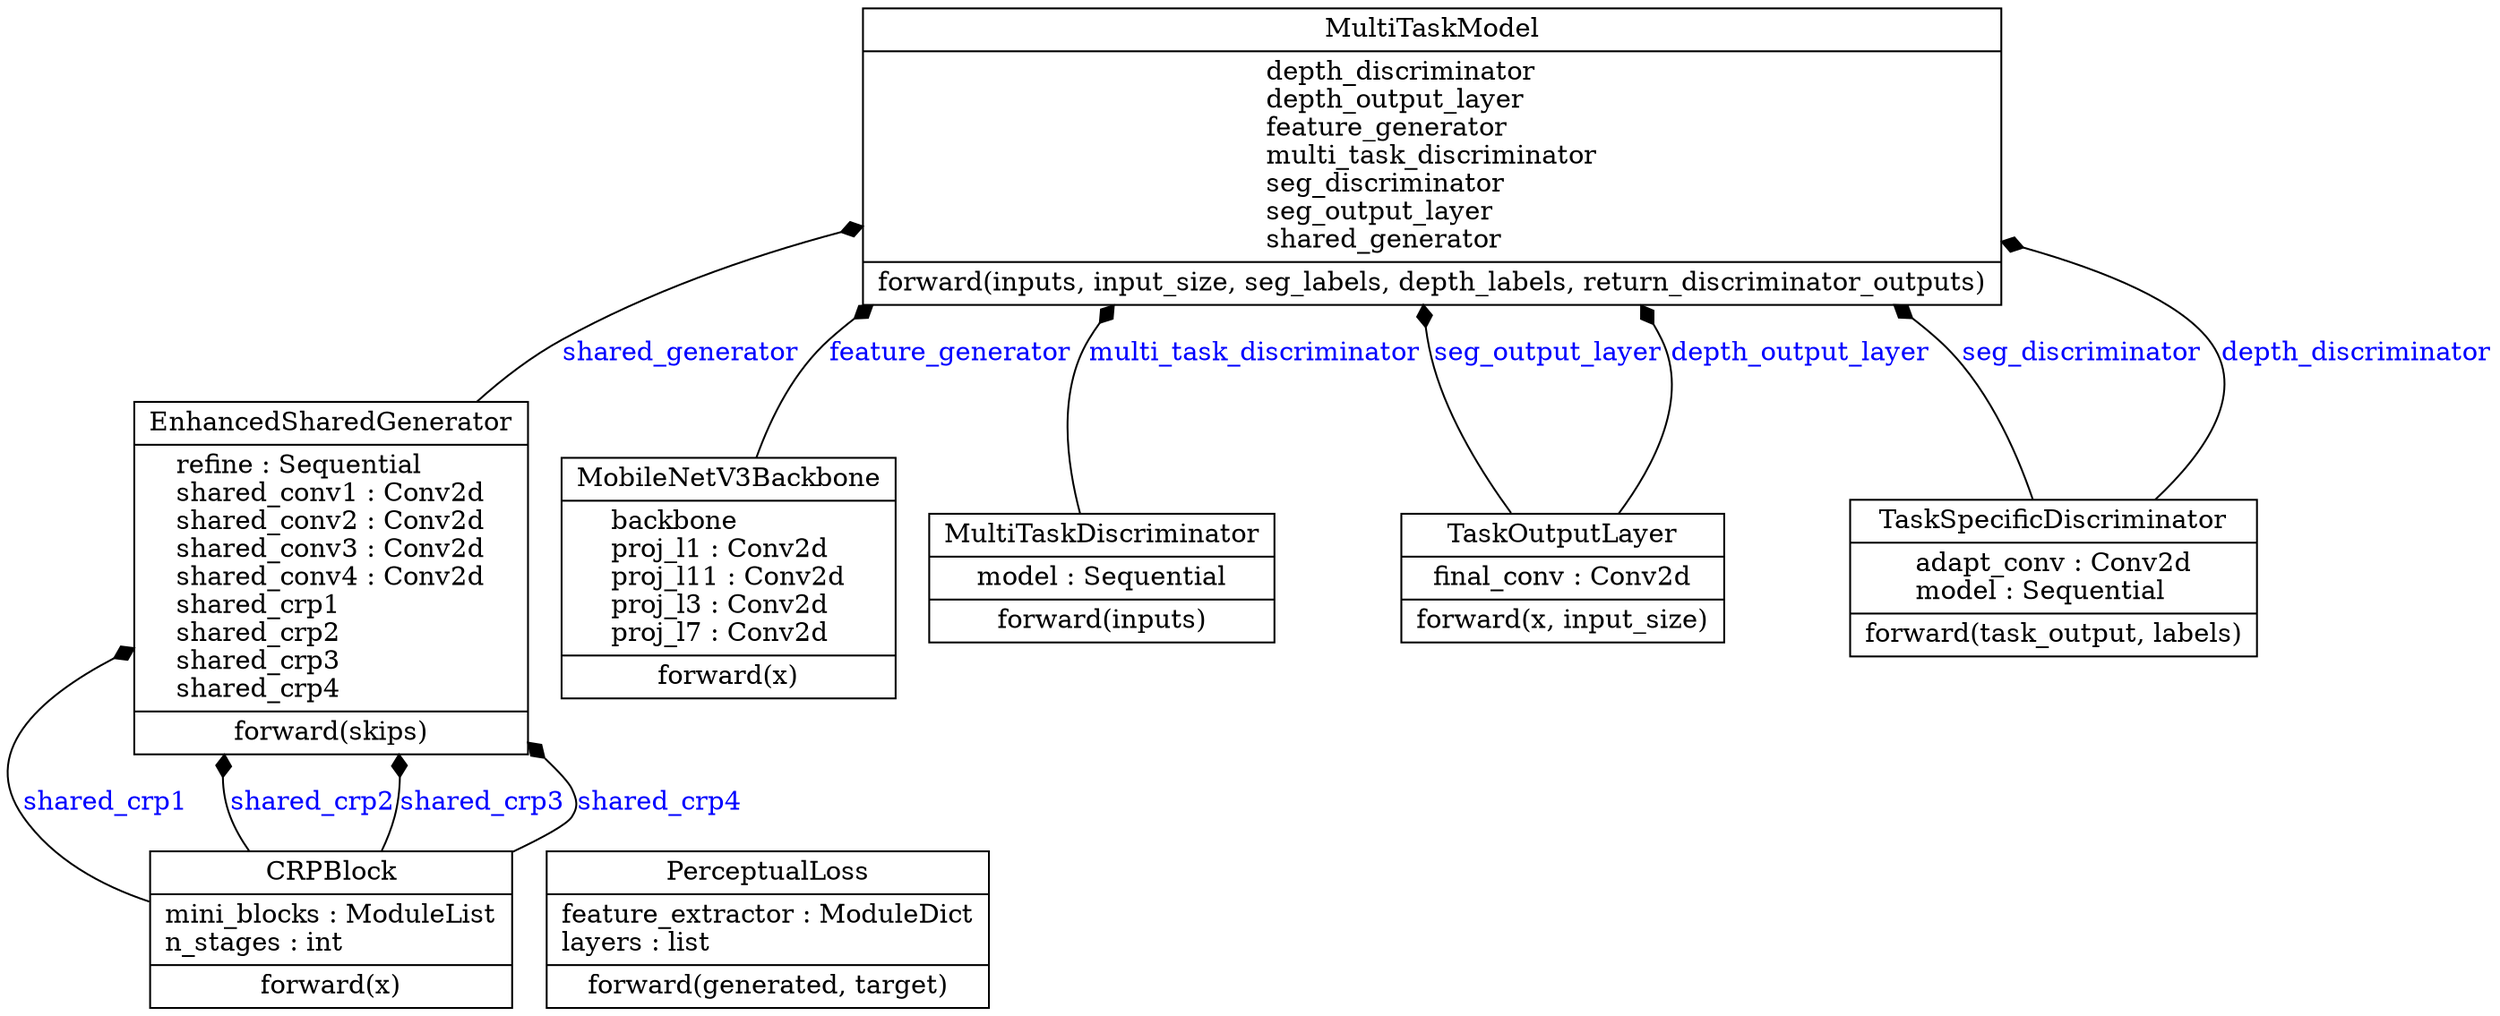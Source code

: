 digraph "classes_Pyreverse" {
rankdir=BT
charset="utf-8"
"Pyreverse.model.CRPBlock" [color="black", fontcolor="black", label=<{CRPBlock|mini_blocks : ModuleList<br ALIGN="LEFT"/>n_stages : int<br ALIGN="LEFT"/>|forward(x)<br ALIGN="LEFT"/>}>, shape="record", style="solid"];
"Pyreverse.model.EnhancedSharedGenerator" [color="black", fontcolor="black", label=<{EnhancedSharedGenerator|refine : Sequential<br ALIGN="LEFT"/>shared_conv1 : Conv2d<br ALIGN="LEFT"/>shared_conv2 : Conv2d<br ALIGN="LEFT"/>shared_conv3 : Conv2d<br ALIGN="LEFT"/>shared_conv4 : Conv2d<br ALIGN="LEFT"/>shared_crp1<br ALIGN="LEFT"/>shared_crp2<br ALIGN="LEFT"/>shared_crp3<br ALIGN="LEFT"/>shared_crp4<br ALIGN="LEFT"/>|forward(skips)<br ALIGN="LEFT"/>}>, shape="record", style="solid"];
"Pyreverse.model.MobileNetV3Backbone" [color="black", fontcolor="black", label=<{MobileNetV3Backbone|backbone<br ALIGN="LEFT"/>proj_l1 : Conv2d<br ALIGN="LEFT"/>proj_l11 : Conv2d<br ALIGN="LEFT"/>proj_l3 : Conv2d<br ALIGN="LEFT"/>proj_l7 : Conv2d<br ALIGN="LEFT"/>|forward(x)<br ALIGN="LEFT"/>}>, shape="record", style="solid"];
"Pyreverse.model.MultiTaskDiscriminator" [color="black", fontcolor="black", label=<{MultiTaskDiscriminator|model : Sequential<br ALIGN="LEFT"/>|forward(inputs)<br ALIGN="LEFT"/>}>, shape="record", style="solid"];
"Pyreverse.model.MultiTaskModel" [color="black", fontcolor="black", label=<{MultiTaskModel|depth_discriminator<br ALIGN="LEFT"/>depth_output_layer<br ALIGN="LEFT"/>feature_generator<br ALIGN="LEFT"/>multi_task_discriminator<br ALIGN="LEFT"/>seg_discriminator<br ALIGN="LEFT"/>seg_output_layer<br ALIGN="LEFT"/>shared_generator<br ALIGN="LEFT"/>|forward(inputs, input_size, seg_labels, depth_labels, return_discriminator_outputs)<br ALIGN="LEFT"/>}>, shape="record", style="solid"];
"Pyreverse.train.PerceptualLoss" [color="black", fontcolor="black", label=<{PerceptualLoss|feature_extractor : ModuleDict<br ALIGN="LEFT"/>layers : list<br ALIGN="LEFT"/>|forward(generated, target)<br ALIGN="LEFT"/>}>, shape="record", style="solid"];
"Pyreverse.model.TaskOutputLayer" [color="black", fontcolor="black", label=<{TaskOutputLayer|final_conv : Conv2d<br ALIGN="LEFT"/>|forward(x, input_size)<br ALIGN="LEFT"/>}>, shape="record", style="solid"];
"Pyreverse.model.TaskSpecificDiscriminator" [color="black", fontcolor="black", label=<{TaskSpecificDiscriminator|adapt_conv : Conv2d<br ALIGN="LEFT"/>model : Sequential<br ALIGN="LEFT"/>|forward(task_output, labels)<br ALIGN="LEFT"/>}>, shape="record", style="solid"];
"Pyreverse.model.CRPBlock" -> "Pyreverse.model.EnhancedSharedGenerator" [arrowhead="diamond", arrowtail="none", fontcolor="blue", label="shared_crp1", style="solid"];
"Pyreverse.model.CRPBlock" -> "Pyreverse.model.EnhancedSharedGenerator" [arrowhead="diamond", arrowtail="none", fontcolor="blue", label="shared_crp2", style="solid"];
"Pyreverse.model.CRPBlock" -> "Pyreverse.model.EnhancedSharedGenerator" [arrowhead="diamond", arrowtail="none", fontcolor="blue", label="shared_crp3", style="solid"];
"Pyreverse.model.CRPBlock" -> "Pyreverse.model.EnhancedSharedGenerator" [arrowhead="diamond", arrowtail="none", fontcolor="blue", label="shared_crp4", style="solid"];
"Pyreverse.model.EnhancedSharedGenerator" -> "Pyreverse.model.MultiTaskModel" [arrowhead="diamond", arrowtail="none", fontcolor="blue", label="shared_generator", style="solid"];
"Pyreverse.model.MobileNetV3Backbone" -> "Pyreverse.model.MultiTaskModel" [arrowhead="diamond", arrowtail="none", fontcolor="blue", label="feature_generator", style="solid"];
"Pyreverse.model.MultiTaskDiscriminator" -> "Pyreverse.model.MultiTaskModel" [arrowhead="diamond", arrowtail="none", fontcolor="blue", label="multi_task_discriminator", style="solid"];
"Pyreverse.model.TaskOutputLayer" -> "Pyreverse.model.MultiTaskModel" [arrowhead="diamond", arrowtail="none", fontcolor="blue", label="seg_output_layer", style="solid"];
"Pyreverse.model.TaskOutputLayer" -> "Pyreverse.model.MultiTaskModel" [arrowhead="diamond", arrowtail="none", fontcolor="blue", label="depth_output_layer", style="solid"];
"Pyreverse.model.TaskSpecificDiscriminator" -> "Pyreverse.model.MultiTaskModel" [arrowhead="diamond", arrowtail="none", fontcolor="blue", label="seg_discriminator", style="solid"];
"Pyreverse.model.TaskSpecificDiscriminator" -> "Pyreverse.model.MultiTaskModel" [arrowhead="diamond", arrowtail="none", fontcolor="blue", label="depth_discriminator", style="solid"];
}
